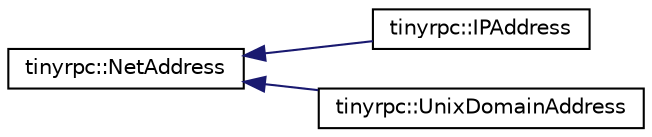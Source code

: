 digraph "类继承关系图"
{
 // LATEX_PDF_SIZE
  edge [fontname="Helvetica",fontsize="10",labelfontname="Helvetica",labelfontsize="10"];
  node [fontname="Helvetica",fontsize="10",shape=record];
  rankdir="LR";
  Node0 [label="tinyrpc::NetAddress",height=0.2,width=0.4,color="black", fillcolor="white", style="filled",URL="$classtinyrpc_1_1NetAddress.html",tooltip=" "];
  Node0 -> Node1 [dir="back",color="midnightblue",fontsize="10",style="solid",fontname="Helvetica"];
  Node1 [label="tinyrpc::IPAddress",height=0.2,width=0.4,color="black", fillcolor="white", style="filled",URL="$classtinyrpc_1_1IPAddress.html",tooltip=" "];
  Node0 -> Node2 [dir="back",color="midnightblue",fontsize="10",style="solid",fontname="Helvetica"];
  Node2 [label="tinyrpc::UnixDomainAddress",height=0.2,width=0.4,color="black", fillcolor="white", style="filled",URL="$classtinyrpc_1_1UnixDomainAddress.html",tooltip=" "];
}
